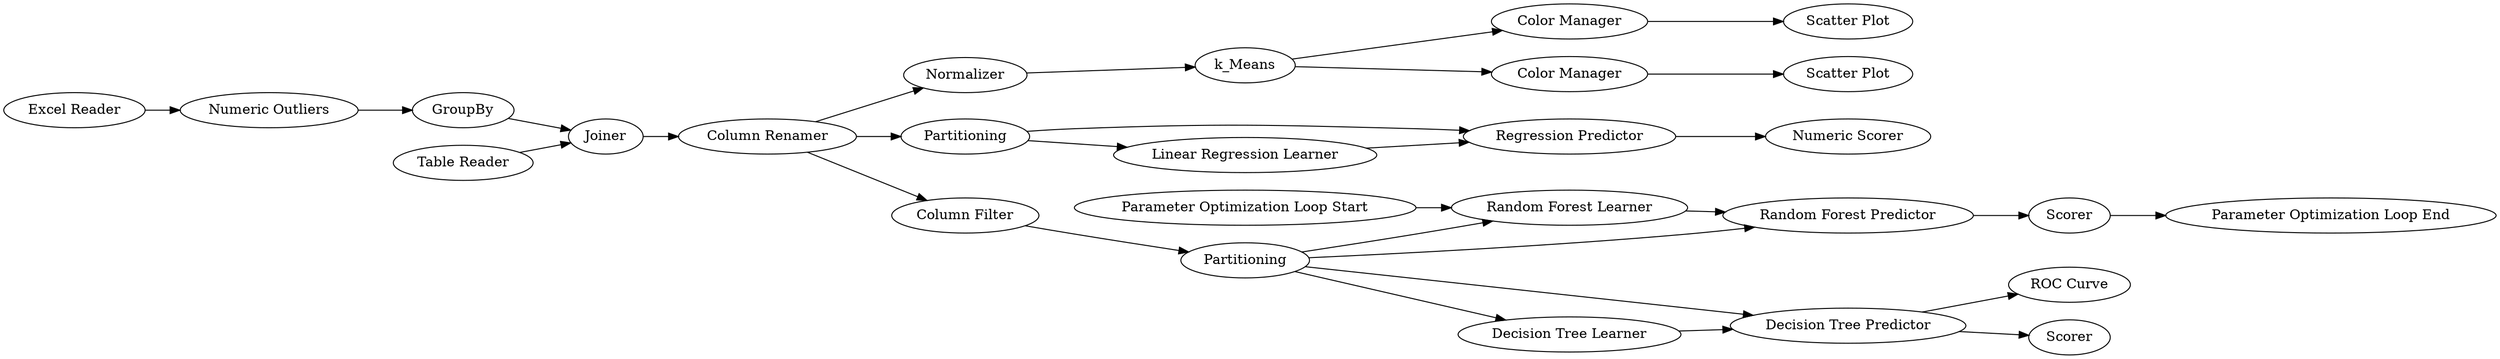 digraph {
	437 -> 512
	517 -> 518
	512 -> 509
	520 -> 521
	459 -> 460
	451 -> 449
	430 -> 436
	446 -> 517
	509 -> 511
	446 -> 518
	519 -> 517
	450 -> 446
	514 -> 513
	436 -> 437
	449 -> 515
	437 -> 459
	461 -> 462
	437 -> 450
	509 -> 514
	434 -> 430
	446 -> 449
	1 -> 434
	446 -> 451
	460 -> 461
	449 -> 516
	435 -> 436
	459 -> 461
	518 -> 520
	511 -> 510
	459 [label=Partitioning]
	449 [label="Decision Tree Predictor"]
	521 [label="Parameter Optimization Loop End"]
	514 [label="Color Manager"]
	511 [label="Color Manager"]
	509 [label=k_Means]
	461 [label="Regression Predictor"]
	462 [label="Numeric Scorer"]
	436 [label=Joiner]
	451 [label="Decision Tree Learner"]
	437 [label="Column Renamer"]
	450 [label="Column Filter"]
	517 [label="Random Forest Learner"]
	510 [label="Scatter Plot"]
	434 [label="Numeric Outliers"]
	1 [label="Excel Reader"]
	520 [label=Scorer]
	446 [label=Partitioning]
	512 [label=Normalizer]
	430 [label=GroupBy]
	515 [label=Scorer]
	435 [label="Table Reader"]
	516 [label="ROC Curve"]
	519 [label="Parameter Optimization Loop Start"]
	513 [label="Scatter Plot"]
	460 [label="Linear Regression Learner"]
	518 [label="Random Forest Predictor"]
	rankdir=LR
}
